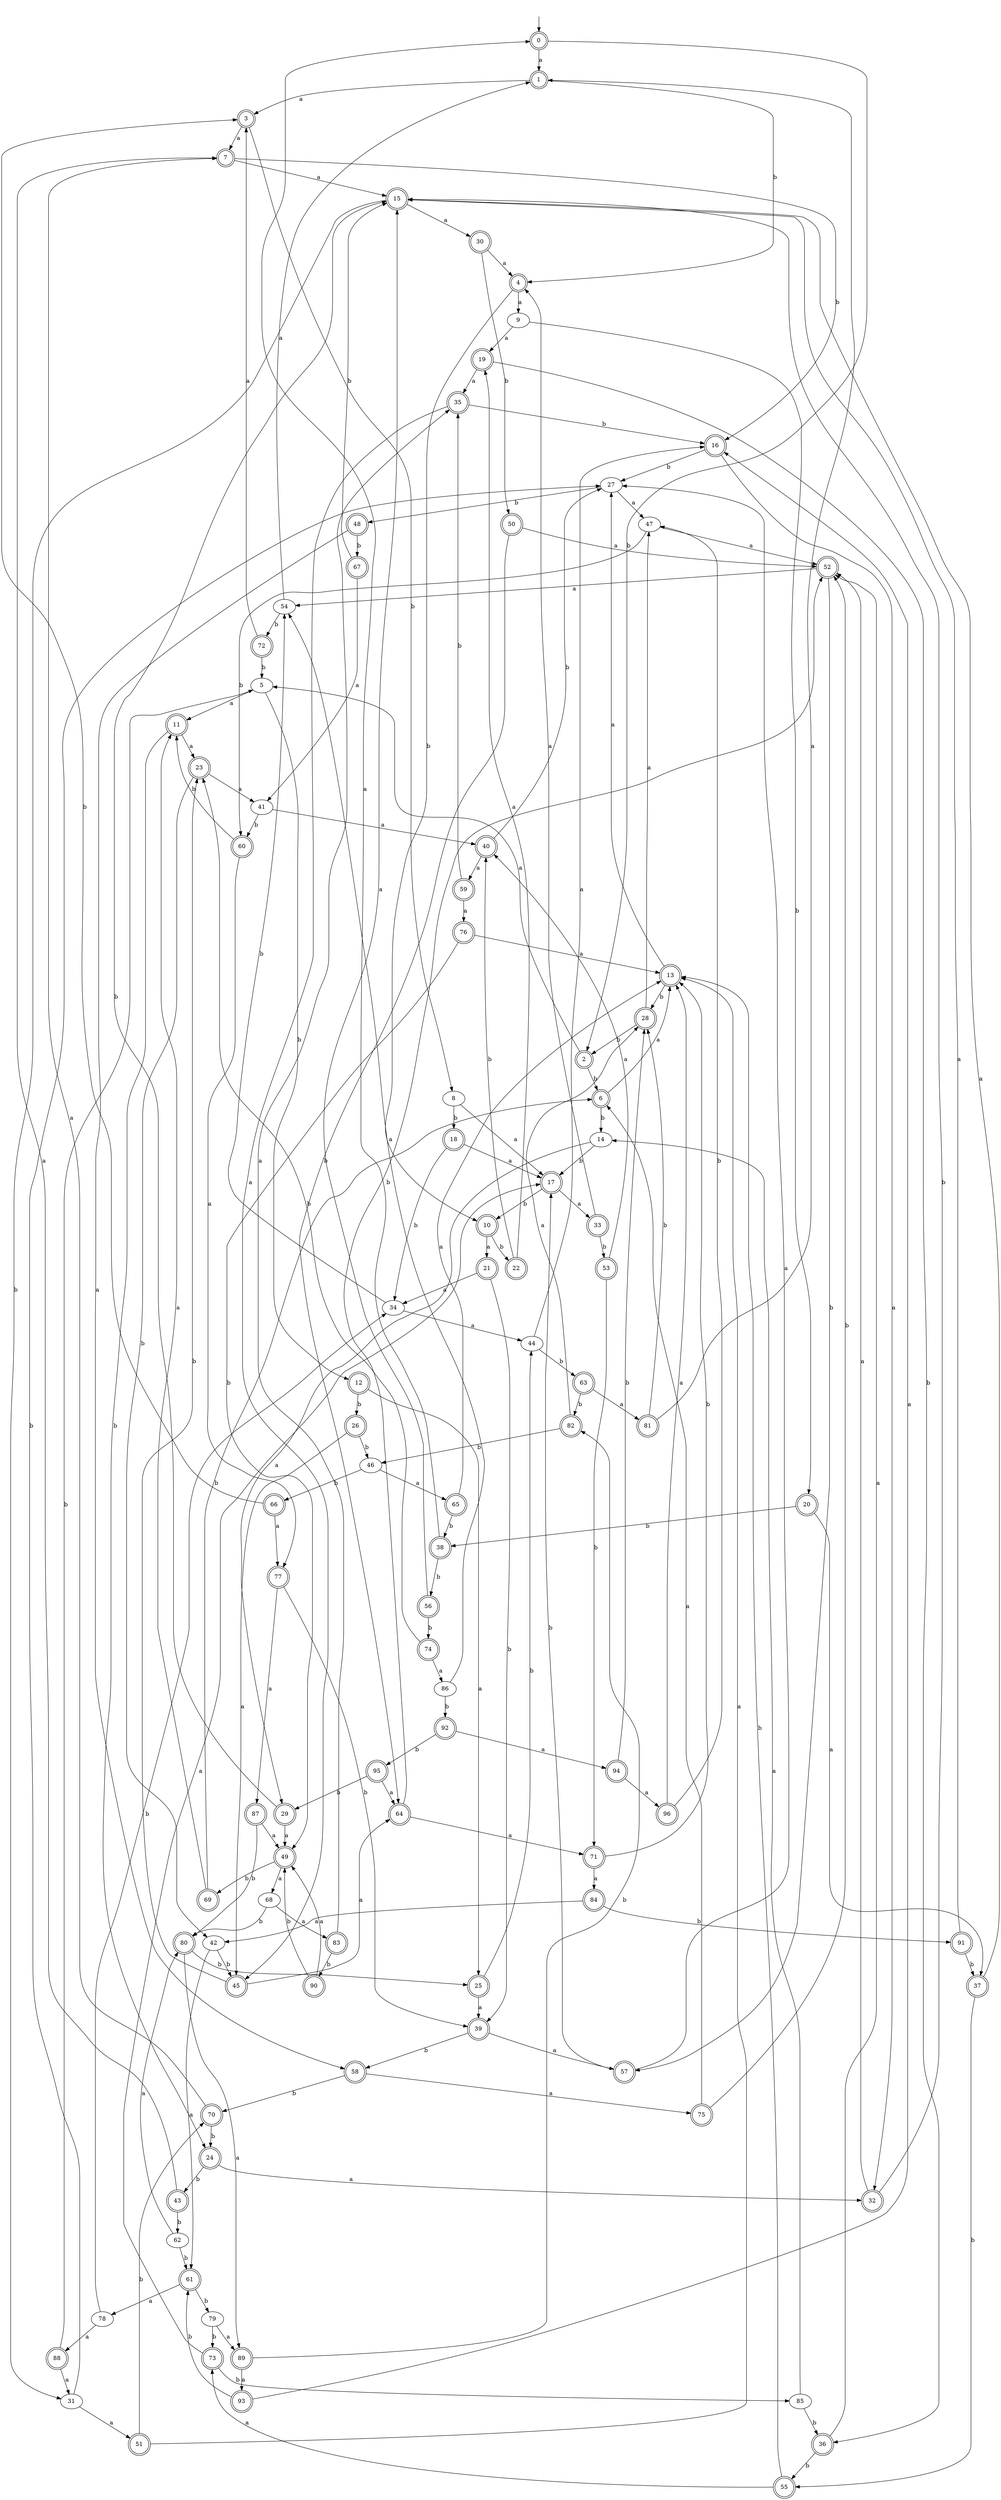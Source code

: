 digraph RandomDFA {
  __start0 [label="", shape=none];
  __start0 -> 0 [label=""];
  0 [shape=circle] [shape=doublecircle]
  0 -> 1 [label="a"]
  0 -> 2 [label="b"]
  1 [shape=doublecircle]
  1 -> 3 [label="a"]
  1 -> 4 [label="b"]
  2 [shape=doublecircle]
  2 -> 5 [label="a"]
  2 -> 6 [label="b"]
  3 [shape=doublecircle]
  3 -> 7 [label="a"]
  3 -> 8 [label="b"]
  4 [shape=doublecircle]
  4 -> 9 [label="a"]
  4 -> 10 [label="b"]
  5
  5 -> 11 [label="a"]
  5 -> 12 [label="b"]
  6 [shape=doublecircle]
  6 -> 13 [label="a"]
  6 -> 14 [label="b"]
  7 [shape=doublecircle]
  7 -> 15 [label="a"]
  7 -> 16 [label="b"]
  8
  8 -> 17 [label="a"]
  8 -> 18 [label="b"]
  9
  9 -> 19 [label="a"]
  9 -> 20 [label="b"]
  10 [shape=doublecircle]
  10 -> 21 [label="a"]
  10 -> 22 [label="b"]
  11 [shape=doublecircle]
  11 -> 23 [label="a"]
  11 -> 24 [label="b"]
  12 [shape=doublecircle]
  12 -> 25 [label="a"]
  12 -> 26 [label="b"]
  13 [shape=doublecircle]
  13 -> 27 [label="a"]
  13 -> 28 [label="b"]
  14
  14 -> 29 [label="a"]
  14 -> 17 [label="b"]
  15 [shape=doublecircle]
  15 -> 30 [label="a"]
  15 -> 31 [label="b"]
  16 [shape=doublecircle]
  16 -> 32 [label="a"]
  16 -> 27 [label="b"]
  17 [shape=doublecircle]
  17 -> 33 [label="a"]
  17 -> 10 [label="b"]
  18 [shape=doublecircle]
  18 -> 17 [label="a"]
  18 -> 34 [label="b"]
  19 [shape=doublecircle]
  19 -> 35 [label="a"]
  19 -> 36 [label="b"]
  20 [shape=doublecircle]
  20 -> 37 [label="a"]
  20 -> 38 [label="b"]
  21 [shape=doublecircle]
  21 -> 34 [label="a"]
  21 -> 39 [label="b"]
  22 [shape=doublecircle]
  22 -> 19 [label="a"]
  22 -> 40 [label="b"]
  23 [shape=doublecircle]
  23 -> 41 [label="a"]
  23 -> 42 [label="b"]
  24 [shape=doublecircle]
  24 -> 32 [label="a"]
  24 -> 43 [label="b"]
  25 [shape=doublecircle]
  25 -> 39 [label="a"]
  25 -> 44 [label="b"]
  26 [shape=doublecircle]
  26 -> 45 [label="a"]
  26 -> 46 [label="b"]
  27
  27 -> 47 [label="a"]
  27 -> 48 [label="b"]
  28 [shape=doublecircle]
  28 -> 47 [label="a"]
  28 -> 2 [label="b"]
  29 [shape=doublecircle]
  29 -> 49 [label="a"]
  29 -> 15 [label="b"]
  30 [shape=doublecircle]
  30 -> 4 [label="a"]
  30 -> 50 [label="b"]
  31
  31 -> 51 [label="a"]
  31 -> 27 [label="b"]
  32 [shape=doublecircle]
  32 -> 52 [label="a"]
  32 -> 15 [label="b"]
  33 [shape=doublecircle]
  33 -> 4 [label="a"]
  33 -> 53 [label="b"]
  34
  34 -> 44 [label="a"]
  34 -> 54 [label="b"]
  35 [shape=doublecircle]
  35 -> 45 [label="a"]
  35 -> 16 [label="b"]
  36 [shape=doublecircle]
  36 -> 52 [label="a"]
  36 -> 55 [label="b"]
  37 [shape=doublecircle]
  37 -> 15 [label="a"]
  37 -> 55 [label="b"]
  38 [shape=doublecircle]
  38 -> 0 [label="a"]
  38 -> 56 [label="b"]
  39 [shape=doublecircle]
  39 -> 57 [label="a"]
  39 -> 58 [label="b"]
  40 [shape=doublecircle]
  40 -> 59 [label="a"]
  40 -> 27 [label="b"]
  41
  41 -> 40 [label="a"]
  41 -> 60 [label="b"]
  42
  42 -> 61 [label="a"]
  42 -> 45 [label="b"]
  43 [shape=doublecircle]
  43 -> 7 [label="a"]
  43 -> 62 [label="b"]
  44
  44 -> 16 [label="a"]
  44 -> 63 [label="b"]
  45 [shape=doublecircle]
  45 -> 64 [label="a"]
  45 -> 23 [label="b"]
  46
  46 -> 65 [label="a"]
  46 -> 66 [label="b"]
  47
  47 -> 52 [label="a"]
  47 -> 60 [label="b"]
  48 [shape=doublecircle]
  48 -> 58 [label="a"]
  48 -> 67 [label="b"]
  49 [shape=doublecircle]
  49 -> 68 [label="a"]
  49 -> 69 [label="b"]
  50 [shape=doublecircle]
  50 -> 52 [label="a"]
  50 -> 64 [label="b"]
  51 [shape=doublecircle]
  51 -> 13 [label="a"]
  51 -> 70 [label="b"]
  52 [shape=doublecircle]
  52 -> 54 [label="a"]
  52 -> 57 [label="b"]
  53 [shape=doublecircle]
  53 -> 40 [label="a"]
  53 -> 71 [label="b"]
  54
  54 -> 1 [label="a"]
  54 -> 72 [label="b"]
  55 [shape=doublecircle]
  55 -> 73 [label="a"]
  55 -> 13 [label="b"]
  56 [shape=doublecircle]
  56 -> 15 [label="a"]
  56 -> 74 [label="b"]
  57 [shape=doublecircle]
  57 -> 27 [label="a"]
  57 -> 17 [label="b"]
  58 [shape=doublecircle]
  58 -> 75 [label="a"]
  58 -> 70 [label="b"]
  59 [shape=doublecircle]
  59 -> 76 [label="a"]
  59 -> 35 [label="b"]
  60 [shape=doublecircle]
  60 -> 77 [label="a"]
  60 -> 11 [label="b"]
  61 [shape=doublecircle]
  61 -> 78 [label="a"]
  61 -> 79 [label="b"]
  62
  62 -> 80 [label="a"]
  62 -> 61 [label="b"]
  63 [shape=doublecircle]
  63 -> 81 [label="a"]
  63 -> 82 [label="b"]
  64 [shape=doublecircle]
  64 -> 71 [label="a"]
  64 -> 52 [label="b"]
  65 [shape=doublecircle]
  65 -> 13 [label="a"]
  65 -> 38 [label="b"]
  66 [shape=doublecircle]
  66 -> 77 [label="a"]
  66 -> 3 [label="b"]
  67 [shape=doublecircle]
  67 -> 41 [label="a"]
  67 -> 15 [label="b"]
  68
  68 -> 83 [label="a"]
  68 -> 80 [label="b"]
  69 [shape=doublecircle]
  69 -> 11 [label="a"]
  69 -> 6 [label="b"]
  70 [shape=doublecircle]
  70 -> 7 [label="a"]
  70 -> 24 [label="b"]
  71 [shape=doublecircle]
  71 -> 84 [label="a"]
  71 -> 13 [label="b"]
  72 [shape=doublecircle]
  72 -> 3 [label="a"]
  72 -> 5 [label="b"]
  73 [shape=doublecircle]
  73 -> 17 [label="a"]
  73 -> 85 [label="b"]
  74 [shape=doublecircle]
  74 -> 86 [label="a"]
  74 -> 23 [label="b"]
  75 [shape=doublecircle]
  75 -> 6 [label="a"]
  75 -> 52 [label="b"]
  76 [shape=doublecircle]
  76 -> 13 [label="a"]
  76 -> 49 [label="b"]
  77 [shape=doublecircle]
  77 -> 87 [label="a"]
  77 -> 39 [label="b"]
  78
  78 -> 88 [label="a"]
  78 -> 34 [label="b"]
  79
  79 -> 89 [label="a"]
  79 -> 73 [label="b"]
  80 [shape=doublecircle]
  80 -> 89 [label="a"]
  80 -> 25 [label="b"]
  81 [shape=doublecircle]
  81 -> 1 [label="a"]
  81 -> 28 [label="b"]
  82 [shape=doublecircle]
  82 -> 28 [label="a"]
  82 -> 46 [label="b"]
  83 [shape=doublecircle]
  83 -> 35 [label="a"]
  83 -> 90 [label="b"]
  84 [shape=doublecircle]
  84 -> 42 [label="a"]
  84 -> 91 [label="b"]
  85
  85 -> 14 [label="a"]
  85 -> 36 [label="b"]
  86
  86 -> 54 [label="a"]
  86 -> 92 [label="b"]
  87 [shape=doublecircle]
  87 -> 49 [label="a"]
  87 -> 80 [label="b"]
  88 [shape=doublecircle]
  88 -> 31 [label="a"]
  88 -> 5 [label="b"]
  89 [shape=doublecircle]
  89 -> 93 [label="a"]
  89 -> 82 [label="b"]
  90 [shape=doublecircle]
  90 -> 49 [label="a"]
  90 -> 49 [label="b"]
  91 [shape=doublecircle]
  91 -> 15 [label="a"]
  91 -> 37 [label="b"]
  92 [shape=doublecircle]
  92 -> 94 [label="a"]
  92 -> 95 [label="b"]
  93 [shape=doublecircle]
  93 -> 16 [label="a"]
  93 -> 61 [label="b"]
  94 [shape=doublecircle]
  94 -> 96 [label="a"]
  94 -> 28 [label="b"]
  95 [shape=doublecircle]
  95 -> 64 [label="a"]
  95 -> 29 [label="b"]
  96 [shape=doublecircle]
  96 -> 13 [label="a"]
  96 -> 47 [label="b"]
}
